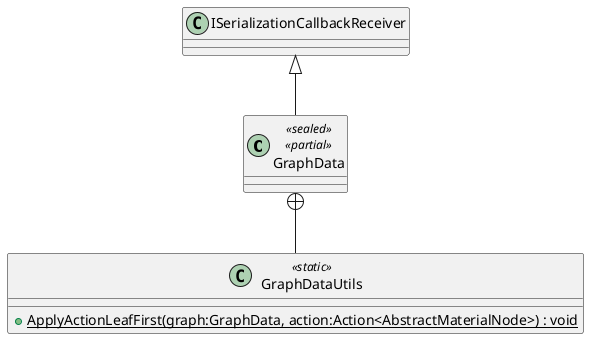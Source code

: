 @startuml
class GraphData <<sealed>> <<partial>> {
}
class GraphDataUtils <<static>> {
    + {static} ApplyActionLeafFirst(graph:GraphData, action:Action<AbstractMaterialNode>) : void
}
ISerializationCallbackReceiver <|-- GraphData
GraphData +-- GraphDataUtils
@enduml
